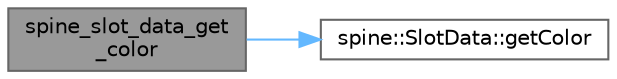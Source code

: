 digraph "spine_slot_data_get_color"
{
 // LATEX_PDF_SIZE
  bgcolor="transparent";
  edge [fontname=Helvetica,fontsize=10,labelfontname=Helvetica,labelfontsize=10];
  node [fontname=Helvetica,fontsize=10,shape=box,height=0.2,width=0.4];
  rankdir="LR";
  Node1 [id="Node000001",label="spine_slot_data_get\l_color",height=0.2,width=0.4,color="gray40", fillcolor="grey60", style="filled", fontcolor="black",tooltip=" "];
  Node1 -> Node2 [id="edge1_Node000001_Node000002",color="steelblue1",style="solid",tooltip=" "];
  Node2 [id="Node000002",label="spine::SlotData::getColor",height=0.2,width=0.4,color="grey40", fillcolor="white", style="filled",URL="$classspine_1_1_slot_data.html#abda65416906159c245642f0da8b7de78",tooltip=" "];
}
